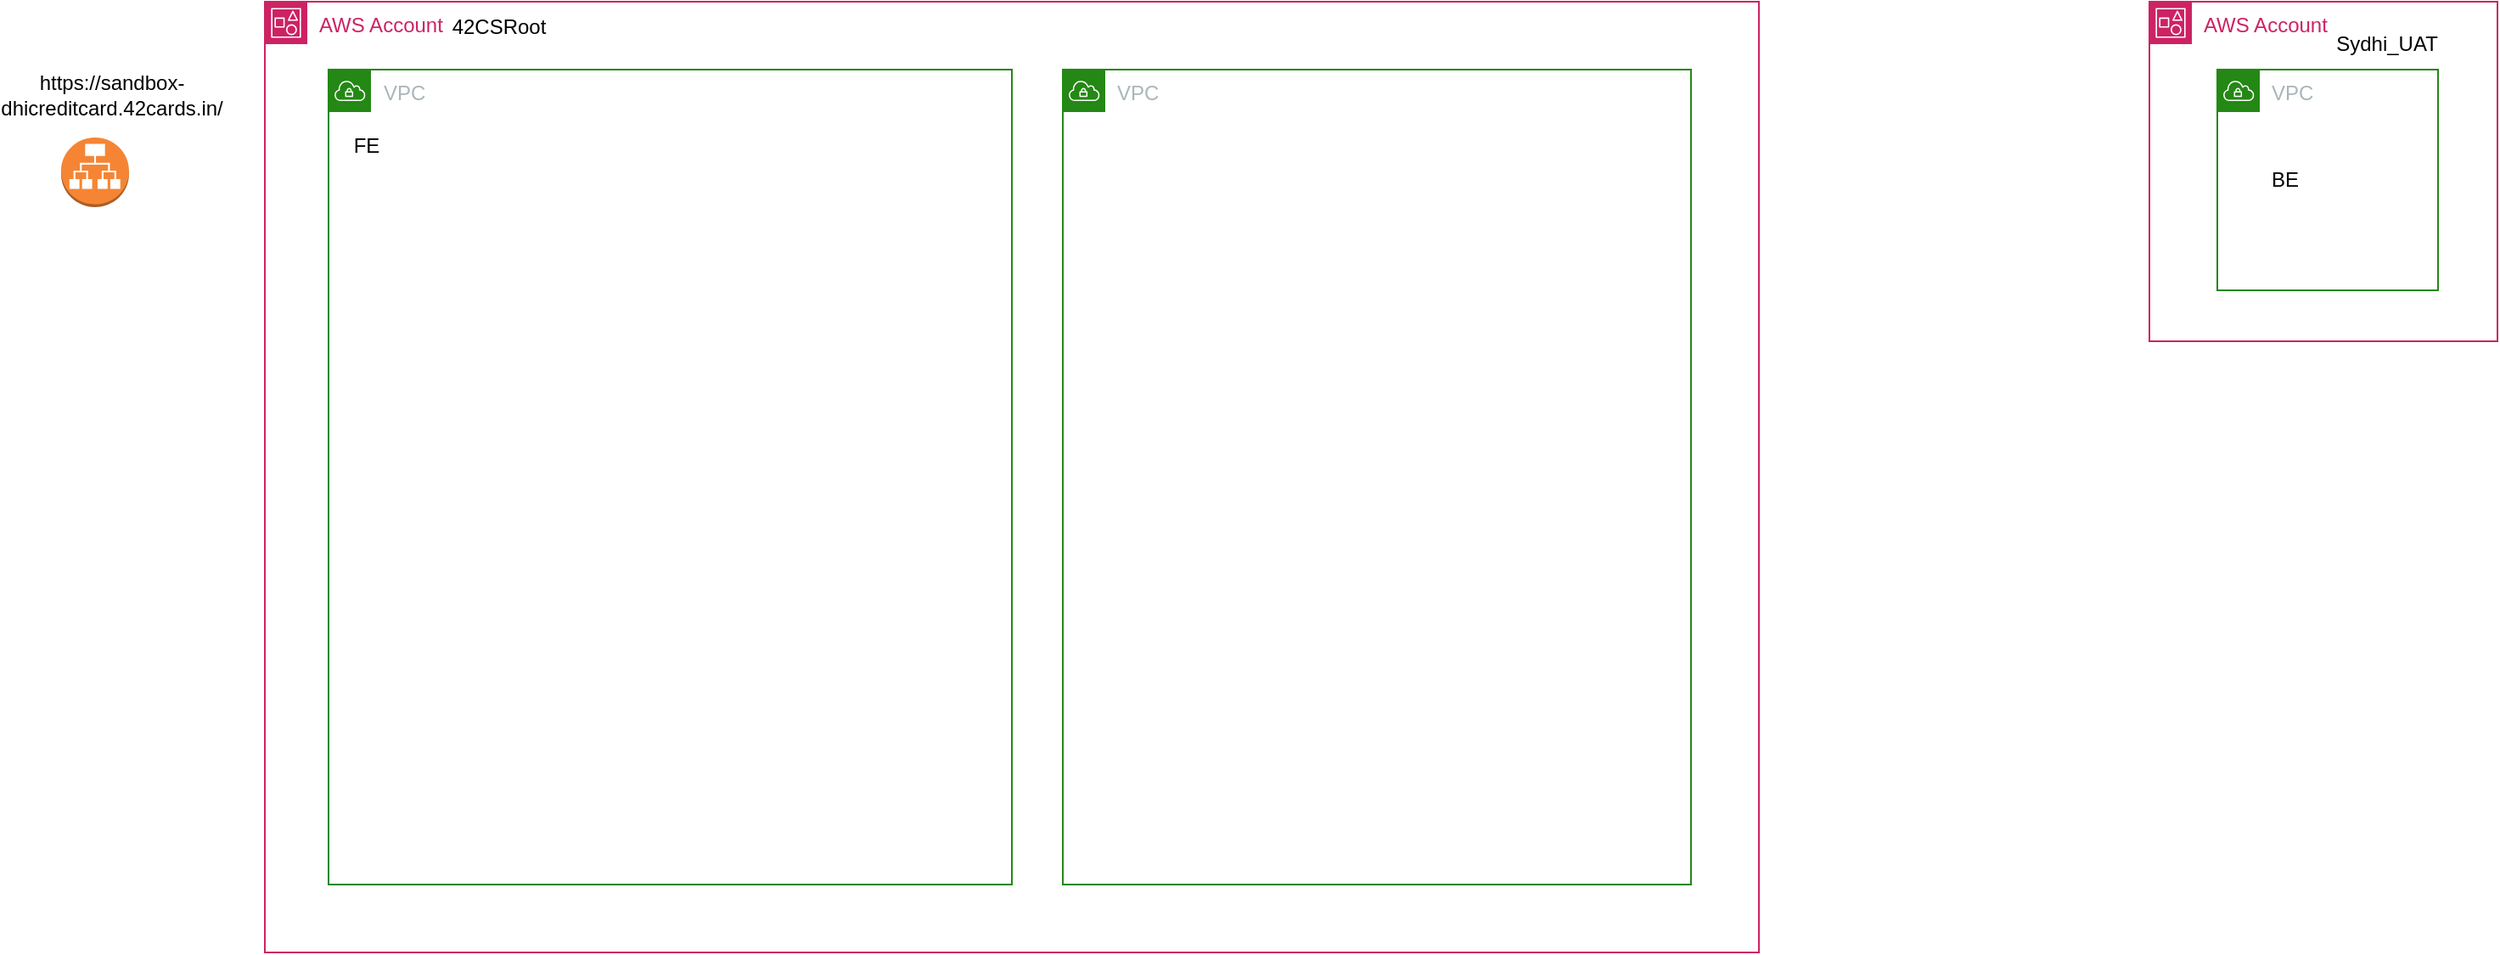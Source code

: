 <mxfile version="21.0.6" type="github">
  <diagram name="Page-1" id="4q5bpPw0j5bn0qTdzQ9V">
    <mxGraphModel dx="2653" dy="1313" grid="1" gridSize="10" guides="1" tooltips="1" connect="1" arrows="1" fold="1" page="1" pageScale="1" pageWidth="827" pageHeight="1169" math="0" shadow="0">
      <root>
        <mxCell id="0" />
        <mxCell id="1" parent="0" />
        <mxCell id="9ArPopHwHV02Z8ROxHY2-3" value="FE" style="text;strokeColor=none;align=center;fillColor=none;html=1;verticalAlign=middle;whiteSpace=wrap;rounded=0;" vertex="1" parent="1">
          <mxGeometry x="270" y="150" width="60" height="30" as="geometry" />
        </mxCell>
        <mxCell id="9ArPopHwHV02Z8ROxHY2-5" value="AWS Account" style="points=[[0,0],[0.25,0],[0.5,0],[0.75,0],[1,0],[1,0.25],[1,0.5],[1,0.75],[1,1],[0.75,1],[0.5,1],[0.25,1],[0,1],[0,0.75],[0,0.5],[0,0.25]];outlineConnect=0;gradientColor=none;html=1;whiteSpace=wrap;fontSize=12;fontStyle=0;container=1;pointerEvents=0;collapsible=0;recursiveResize=0;shape=mxgraph.aws4.group;grIcon=mxgraph.aws4.group_account;strokeColor=#CD2264;fillColor=none;verticalAlign=top;align=left;spacingLeft=30;fontColor=#CD2264;dashed=0;" vertex="1" parent="1">
          <mxGeometry x="240" y="80" width="880" height="560" as="geometry" />
        </mxCell>
        <mxCell id="9ArPopHwHV02Z8ROxHY2-1" value="VPC" style="points=[[0,0],[0.25,0],[0.5,0],[0.75,0],[1,0],[1,0.25],[1,0.5],[1,0.75],[1,1],[0.75,1],[0.5,1],[0.25,1],[0,1],[0,0.75],[0,0.5],[0,0.25]];outlineConnect=0;gradientColor=none;html=1;whiteSpace=wrap;fontSize=12;fontStyle=0;container=1;pointerEvents=0;collapsible=0;recursiveResize=0;shape=mxgraph.aws4.group;grIcon=mxgraph.aws4.group_vpc;strokeColor=#248814;fillColor=none;verticalAlign=top;align=left;spacingLeft=30;fontColor=#AAB7B8;dashed=0;" vertex="1" parent="9ArPopHwHV02Z8ROxHY2-5">
          <mxGeometry x="37.5" y="40" width="402.5" height="480" as="geometry" />
        </mxCell>
        <mxCell id="9ArPopHwHV02Z8ROxHY2-7" value="42CSRoot" style="text;strokeColor=none;align=center;fillColor=none;html=1;verticalAlign=middle;whiteSpace=wrap;rounded=0;" vertex="1" parent="9ArPopHwHV02Z8ROxHY2-5">
          <mxGeometry x="107.5" width="60" height="30" as="geometry" />
        </mxCell>
        <mxCell id="9ArPopHwHV02Z8ROxHY2-21" value="VPC" style="points=[[0,0],[0.25,0],[0.5,0],[0.75,0],[1,0],[1,0.25],[1,0.5],[1,0.75],[1,1],[0.75,1],[0.5,1],[0.25,1],[0,1],[0,0.75],[0,0.5],[0,0.25]];outlineConnect=0;gradientColor=none;html=1;whiteSpace=wrap;fontSize=12;fontStyle=0;container=1;pointerEvents=0;collapsible=0;recursiveResize=0;shape=mxgraph.aws4.group;grIcon=mxgraph.aws4.group_vpc;strokeColor=#248814;fillColor=none;verticalAlign=top;align=left;spacingLeft=30;fontColor=#AAB7B8;dashed=0;" vertex="1" parent="9ArPopHwHV02Z8ROxHY2-5">
          <mxGeometry x="470" y="40" width="370" height="480" as="geometry" />
        </mxCell>
        <mxCell id="9ArPopHwHV02Z8ROxHY2-6" value="AWS Account" style="points=[[0,0],[0.25,0],[0.5,0],[0.75,0],[1,0],[1,0.25],[1,0.5],[1,0.75],[1,1],[0.75,1],[0.5,1],[0.25,1],[0,1],[0,0.75],[0,0.5],[0,0.25]];outlineConnect=0;gradientColor=none;html=1;whiteSpace=wrap;fontSize=12;fontStyle=0;container=1;pointerEvents=0;collapsible=0;recursiveResize=0;shape=mxgraph.aws4.group;grIcon=mxgraph.aws4.group_account;strokeColor=#CD2264;fillColor=none;verticalAlign=top;align=left;spacingLeft=30;fontColor=#CD2264;dashed=0;" vertex="1" parent="1">
          <mxGeometry x="1350" y="80" width="205" height="200" as="geometry" />
        </mxCell>
        <mxCell id="9ArPopHwHV02Z8ROxHY2-2" value="VPC" style="points=[[0,0],[0.25,0],[0.5,0],[0.75,0],[1,0],[1,0.25],[1,0.5],[1,0.75],[1,1],[0.75,1],[0.5,1],[0.25,1],[0,1],[0,0.75],[0,0.5],[0,0.25]];outlineConnect=0;gradientColor=none;html=1;whiteSpace=wrap;fontSize=12;fontStyle=0;container=1;pointerEvents=0;collapsible=0;recursiveResize=0;shape=mxgraph.aws4.group;grIcon=mxgraph.aws4.group_vpc;strokeColor=#248814;fillColor=none;verticalAlign=top;align=left;spacingLeft=30;fontColor=#AAB7B8;dashed=0;" vertex="1" parent="9ArPopHwHV02Z8ROxHY2-6">
          <mxGeometry x="40" y="40" width="130" height="130" as="geometry" />
        </mxCell>
        <mxCell id="9ArPopHwHV02Z8ROxHY2-4" value="BE" style="text;strokeColor=none;align=center;fillColor=none;html=1;verticalAlign=middle;whiteSpace=wrap;rounded=0;" vertex="1" parent="9ArPopHwHV02Z8ROxHY2-2">
          <mxGeometry x="10" y="50" width="60" height="30" as="geometry" />
        </mxCell>
        <mxCell id="9ArPopHwHV02Z8ROxHY2-8" value="Sydhi_UAT" style="text;strokeColor=none;align=center;fillColor=none;html=1;verticalAlign=middle;whiteSpace=wrap;rounded=0;" vertex="1" parent="9ArPopHwHV02Z8ROxHY2-6">
          <mxGeometry x="110" y="10" width="60" height="30" as="geometry" />
        </mxCell>
        <mxCell id="9ArPopHwHV02Z8ROxHY2-9" value="" style="outlineConnect=0;dashed=0;verticalLabelPosition=bottom;verticalAlign=top;align=center;html=1;shape=mxgraph.aws3.application_load_balancer;fillColor=#F58534;gradientColor=none;" vertex="1" parent="1">
          <mxGeometry x="120" y="160" width="40" height="41" as="geometry" />
        </mxCell>
        <mxCell id="9ArPopHwHV02Z8ROxHY2-10" value="https://sandbox-dhicreditcard.42cards.in/" style="text;strokeColor=none;align=center;fillColor=none;html=1;verticalAlign=middle;whiteSpace=wrap;rounded=0;" vertex="1" parent="1">
          <mxGeometry x="120" y="120" width="60" height="30" as="geometry" />
        </mxCell>
      </root>
    </mxGraphModel>
  </diagram>
</mxfile>
